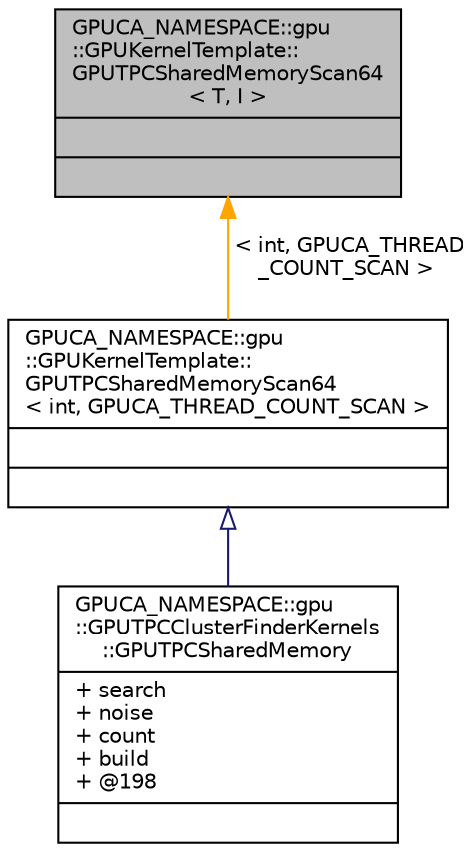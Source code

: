 digraph "GPUCA_NAMESPACE::gpu::GPUKernelTemplate::GPUTPCSharedMemoryScan64&lt; T, I &gt;"
{
 // INTERACTIVE_SVG=YES
  bgcolor="transparent";
  edge [fontname="Helvetica",fontsize="10",labelfontname="Helvetica",labelfontsize="10"];
  node [fontname="Helvetica",fontsize="10",shape=record];
  Node0 [label="{GPUCA_NAMESPACE::gpu\l::GPUKernelTemplate::\lGPUTPCSharedMemoryScan64\l\< T, I \>\n||}",height=0.2,width=0.4,color="black", fillcolor="grey75", style="filled", fontcolor="black"];
  Node0 -> Node1 [dir="back",color="orange",fontsize="10",style="solid",label=" \< int, GPUCA_THREAD\l_COUNT_SCAN \>" ,fontname="Helvetica"];
  Node1 [label="{GPUCA_NAMESPACE::gpu\l::GPUKernelTemplate::\lGPUTPCSharedMemoryScan64\l\< int, GPUCA_THREAD_COUNT_SCAN \>\n||}",height=0.2,width=0.4,color="black",URL="$d8/d2a/structGPUCA__NAMESPACE_1_1gpu_1_1GPUKernelTemplate_1_1GPUTPCSharedMemoryScan64.html"];
  Node1 -> Node2 [dir="back",color="midnightblue",fontsize="10",style="solid",arrowtail="onormal",fontname="Helvetica"];
  Node2 [label="{GPUCA_NAMESPACE::gpu\l::GPUTPCClusterFinderKernels\l::GPUTPCSharedMemory\n|+ search\l+ noise\l+ count\l+ build\l+ @198\l|}",height=0.2,width=0.4,color="black",URL="$d3/d1a/classGPUCA__NAMESPACE_1_1gpu_1_1GPUTPCClusterFinderKernels_1_1GPUTPCSharedMemory.html"];
}
